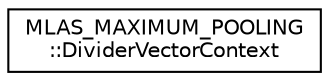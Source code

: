 digraph "Graphical Class Hierarchy"
{
  edge [fontname="Helvetica",fontsize="10",labelfontname="Helvetica",labelfontsize="10"];
  node [fontname="Helvetica",fontsize="10",shape=record];
  rankdir="LR";
  Node0 [label="MLAS_MAXIMUM_POOLING\l::DividerVectorContext",height=0.2,width=0.4,color="black", fillcolor="white", style="filled",URL="$structMLAS__MAXIMUM__POOLING_1_1DividerVectorContext.html"];
}
